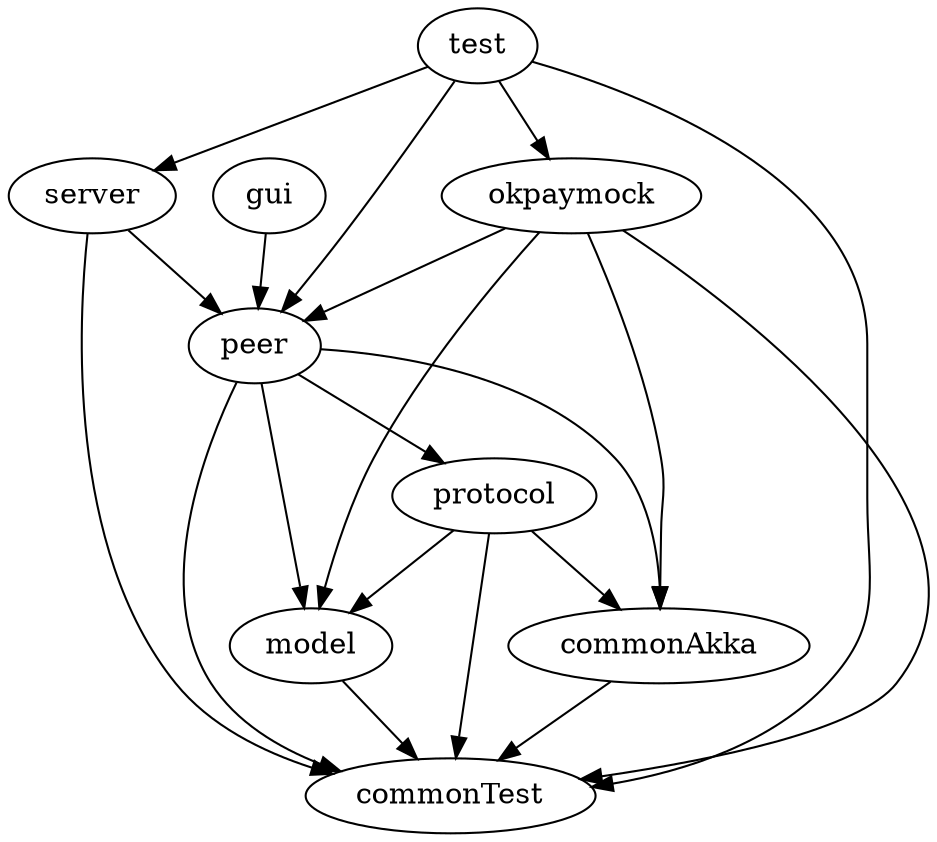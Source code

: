 digraph {
    server -> peer, commonTest;
    peer -> model, protocol, commonAkka, commonTest;
    protocol -> model, commonAkka, commonTest;
    model -> commonTest;
    gui -> peer;
    test -> peer, server, commonTest, okpaymock;
    okpaymock -> model, peer, commonAkka, commonTest;
    commonAkka -> commonTest;
}
